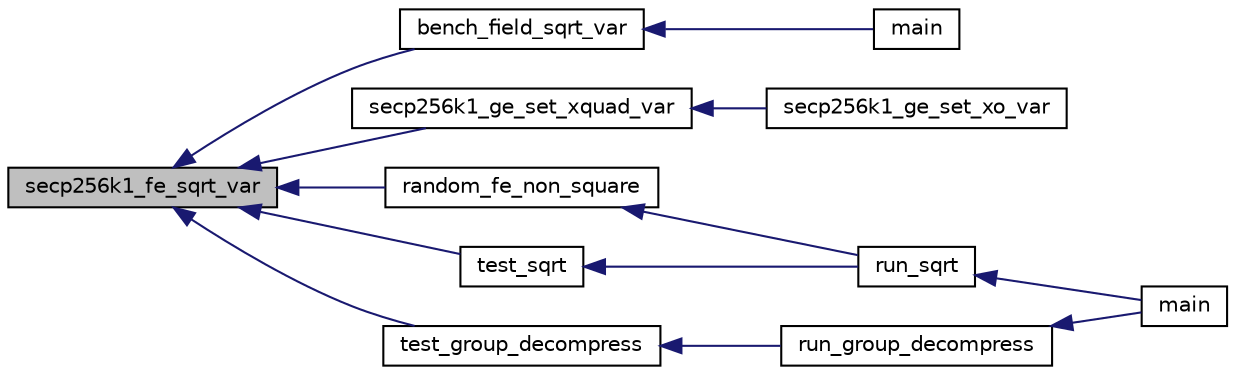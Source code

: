 digraph "secp256k1_fe_sqrt_var"
{
  edge [fontname="Helvetica",fontsize="10",labelfontname="Helvetica",labelfontsize="10"];
  node [fontname="Helvetica",fontsize="10",shape=record];
  rankdir="LR";
  Node2089 [label="secp256k1_fe_sqrt_var",height=0.2,width=0.4,color="black", fillcolor="grey75", style="filled", fontcolor="black"];
  Node2089 -> Node2090 [dir="back",color="midnightblue",fontsize="10",style="solid",fontname="Helvetica"];
  Node2090 [label="bench_field_sqrt_var",height=0.2,width=0.4,color="black", fillcolor="white", style="filled",URL="$d9/d5e/bench__internal_8c.html#a886402d0f9385791697bf5de08bdccd3"];
  Node2090 -> Node2091 [dir="back",color="midnightblue",fontsize="10",style="solid",fontname="Helvetica"];
  Node2091 [label="main",height=0.2,width=0.4,color="black", fillcolor="white", style="filled",URL="$d9/d5e/bench__internal_8c.html#a3c04138a5bfe5d72780bb7e82a18e627"];
  Node2089 -> Node2092 [dir="back",color="midnightblue",fontsize="10",style="solid",fontname="Helvetica"];
  Node2092 [label="secp256k1_ge_set_xquad_var",height=0.2,width=0.4,color="black", fillcolor="white", style="filled",URL="$d6/d60/group__impl_8h.html#a767d4255b822bcd84f84d9b440b3af86"];
  Node2092 -> Node2093 [dir="back",color="midnightblue",fontsize="10",style="solid",fontname="Helvetica"];
  Node2093 [label="secp256k1_ge_set_xo_var",height=0.2,width=0.4,color="black", fillcolor="white", style="filled",URL="$d6/d60/group__impl_8h.html#a3c3d9154b093bb4ed48ba55e4c28a0b5"];
  Node2089 -> Node2094 [dir="back",color="midnightblue",fontsize="10",style="solid",fontname="Helvetica"];
  Node2094 [label="random_fe_non_square",height=0.2,width=0.4,color="black", fillcolor="white", style="filled",URL="$d5/d7f/tests_8c.html#acb56afe8a17a3048470c0c299150a36a"];
  Node2094 -> Node2095 [dir="back",color="midnightblue",fontsize="10",style="solid",fontname="Helvetica"];
  Node2095 [label="run_sqrt",height=0.2,width=0.4,color="black", fillcolor="white", style="filled",URL="$d5/d7f/tests_8c.html#a9f14566c39814625ca83d68d1dddb684"];
  Node2095 -> Node2096 [dir="back",color="midnightblue",fontsize="10",style="solid",fontname="Helvetica"];
  Node2096 [label="main",height=0.2,width=0.4,color="black", fillcolor="white", style="filled",URL="$d5/d7f/tests_8c.html#a3c04138a5bfe5d72780bb7e82a18e627"];
  Node2089 -> Node2097 [dir="back",color="midnightblue",fontsize="10",style="solid",fontname="Helvetica"];
  Node2097 [label="test_sqrt",height=0.2,width=0.4,color="black", fillcolor="white", style="filled",URL="$d5/d7f/tests_8c.html#a42744351538fd01fc266d1cac41401a8"];
  Node2097 -> Node2095 [dir="back",color="midnightblue",fontsize="10",style="solid",fontname="Helvetica"];
  Node2089 -> Node2098 [dir="back",color="midnightblue",fontsize="10",style="solid",fontname="Helvetica"];
  Node2098 [label="test_group_decompress",height=0.2,width=0.4,color="black", fillcolor="white", style="filled",URL="$d5/d7f/tests_8c.html#abf8379c326274c3162ebb26491a31611"];
  Node2098 -> Node2099 [dir="back",color="midnightblue",fontsize="10",style="solid",fontname="Helvetica"];
  Node2099 [label="run_group_decompress",height=0.2,width=0.4,color="black", fillcolor="white", style="filled",URL="$d5/d7f/tests_8c.html#a03817b02604d9e2c9b5f049fc01d4a99"];
  Node2099 -> Node2096 [dir="back",color="midnightblue",fontsize="10",style="solid",fontname="Helvetica"];
}

